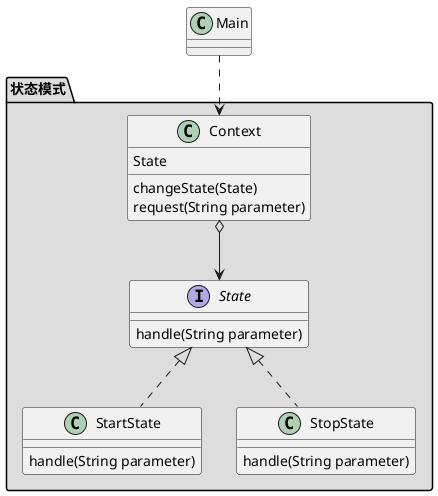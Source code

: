 @startuml
package "状态模式" #DDDDDD {
    interface State{
        handle(String parameter)
    }
    class StartState{
        handle(String parameter)
    }
    class StopState{
        handle(String parameter)
    }
    class Context{
        State
        changeState(State)
        request(String parameter)
    }
}
class Main{
}

StartState .up.|> State
StopState  .up.|> State
Context o-->State
Main .down.>Context
@enduml